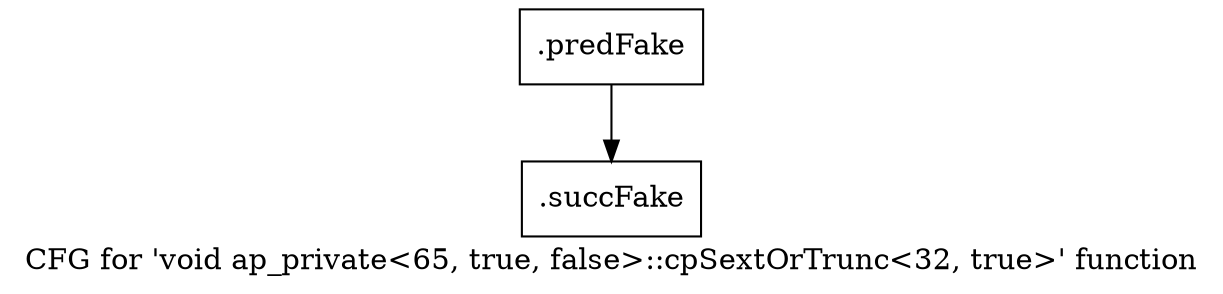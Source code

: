 digraph "CFG for 'void ap_private\<65, true, false\>::cpSextOrTrunc\<32, true\>' function" {
	label="CFG for 'void ap_private\<65, true, false\>::cpSextOrTrunc\<32, true\>' function";

	Node0x5f7b560 [shape=record,filename="",linenumber="",label="{.predFake}"];
	Node0x5f7b560 -> Node0x630b940[ callList="" memoryops="" filename="/mnt/xilinx/Vitis_HLS/2021.2/include/etc/ap_private.h" execusionnum="1"];
	Node0x630b940 [shape=record,filename="/mnt/xilinx/Vitis_HLS/2021.2/include/etc/ap_private.h",linenumber="5518",label="{.succFake}"];
}
